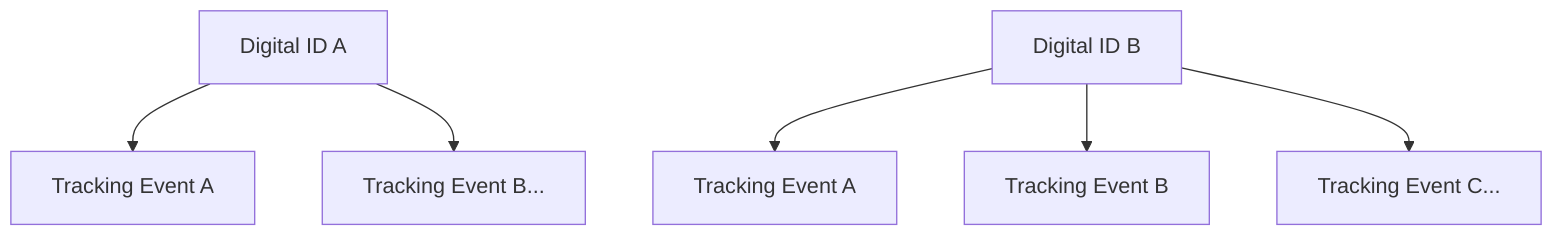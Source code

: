 graph TD;
    A[Digital ID A]-->C[Tracking Event A]
    A[Digital ID A]-->E[Tracking Event B...]
    B[Digital ID B]-->F[Tracking Event A]
    B[Digital ID B]-->G[Tracking Event B]
    B[Digital ID B]-->H[Tracking Event C...]
